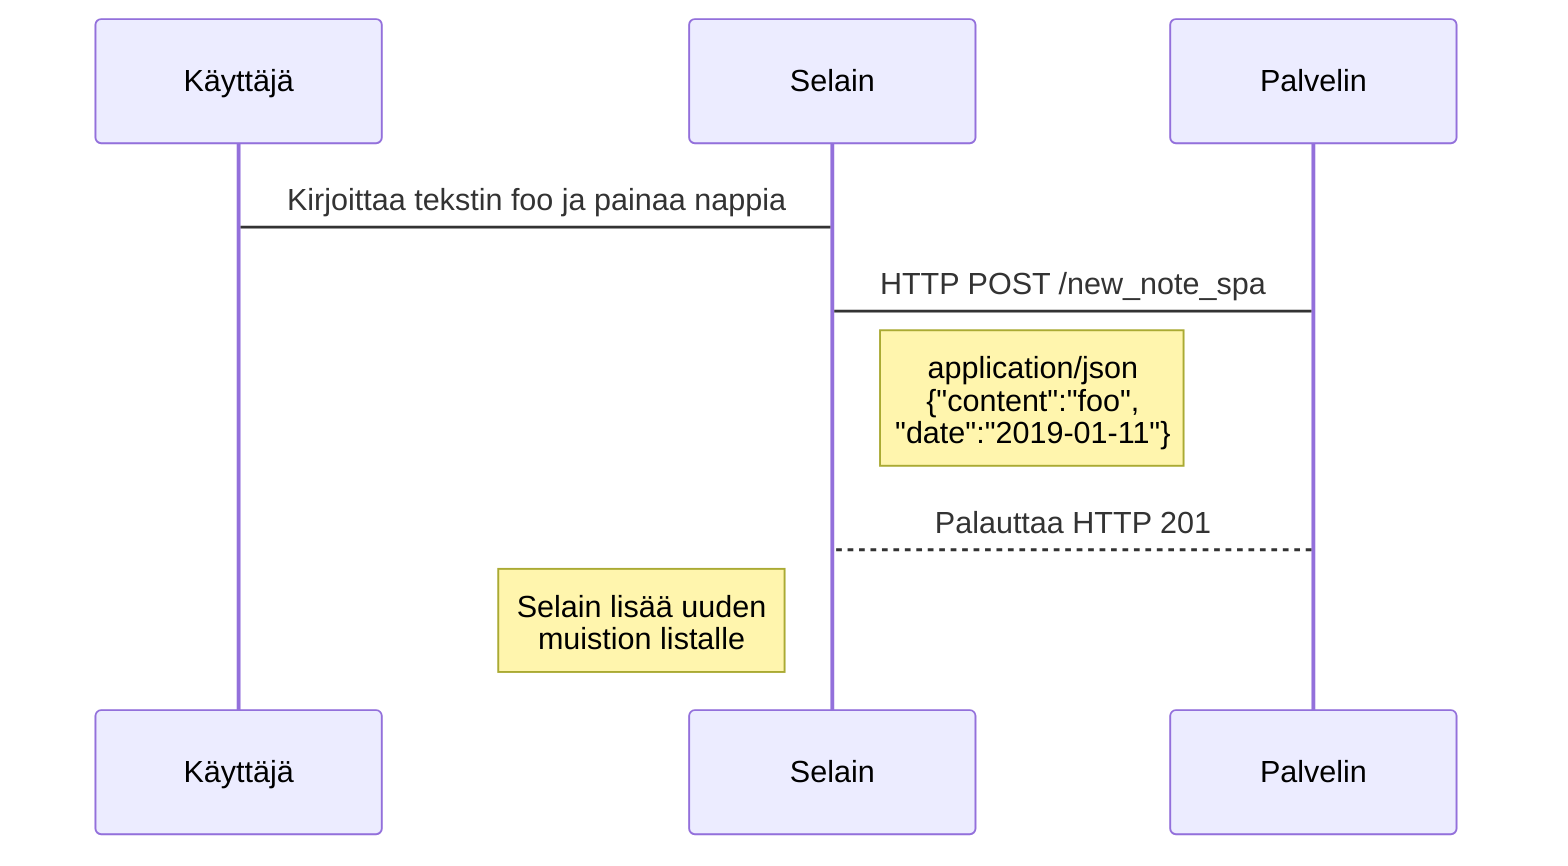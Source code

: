 sequenceDiagram
    Käyttäjä->Selain: Kirjoittaa tekstin foo ja painaa nappia
    Selain->Palvelin: HTTP POST /new_note_spa
    Note right of Selain: application/json<br>{"content":"foo",<br>"date":"2019-01-11"}
    Palvelin-->Selain: Palauttaa HTTP 201
    Note left of Selain: Selain lisää uuden<br>muistion listalle
